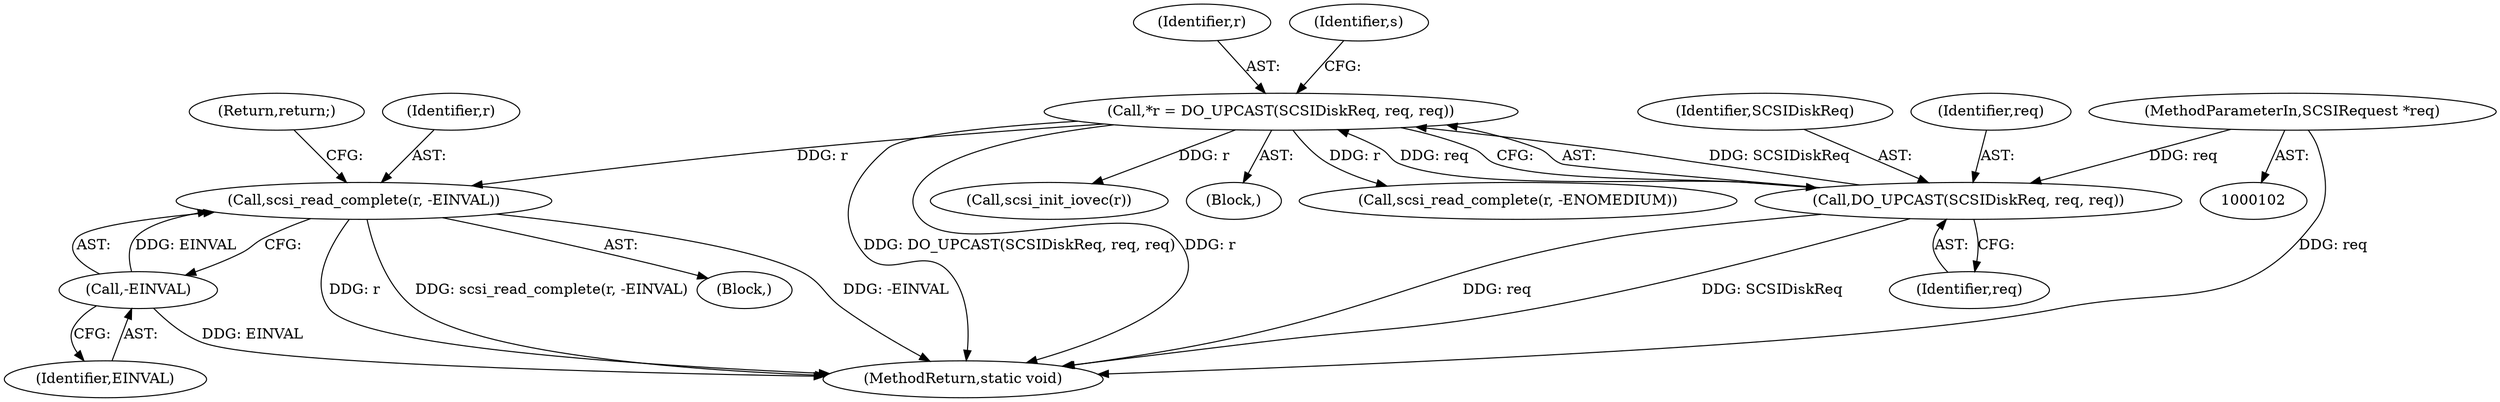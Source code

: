 digraph "0_qemu_103b40f51e4012b3b0ad20f615562a1806d7f49a_0@API" {
"1000197" [label="(Call,scsi_read_complete(r, -EINVAL))"];
"1000106" [label="(Call,*r = DO_UPCAST(SCSIDiskReq, req, req))"];
"1000108" [label="(Call,DO_UPCAST(SCSIDiskReq, req, req))"];
"1000103" [label="(MethodParameterIn,SCSIRequest *req)"];
"1000199" [label="(Call,-EINVAL)"];
"1000109" [label="(Identifier,SCSIDiskReq)"];
"1000201" [label="(Return,return;)"];
"1000194" [label="(Block,)"];
"1000213" [label="(Call,scsi_init_iovec(r))"];
"1000107" [label="(Identifier,r)"];
"1000114" [label="(Identifier,s)"];
"1000103" [label="(MethodParameterIn,SCSIRequest *req)"];
"1000198" [label="(Identifier,r)"];
"1000106" [label="(Call,*r = DO_UPCAST(SCSIDiskReq, req, req))"];
"1000111" [label="(Identifier,req)"];
"1000110" [label="(Identifier,req)"];
"1000260" [label="(MethodReturn,static void)"];
"1000104" [label="(Block,)"];
"1000199" [label="(Call,-EINVAL)"];
"1000207" [label="(Call,scsi_read_complete(r, -ENOMEDIUM))"];
"1000200" [label="(Identifier,EINVAL)"];
"1000108" [label="(Call,DO_UPCAST(SCSIDiskReq, req, req))"];
"1000197" [label="(Call,scsi_read_complete(r, -EINVAL))"];
"1000197" -> "1000194"  [label="AST: "];
"1000197" -> "1000199"  [label="CFG: "];
"1000198" -> "1000197"  [label="AST: "];
"1000199" -> "1000197"  [label="AST: "];
"1000201" -> "1000197"  [label="CFG: "];
"1000197" -> "1000260"  [label="DDG: scsi_read_complete(r, -EINVAL)"];
"1000197" -> "1000260"  [label="DDG: -EINVAL"];
"1000197" -> "1000260"  [label="DDG: r"];
"1000106" -> "1000197"  [label="DDG: r"];
"1000199" -> "1000197"  [label="DDG: EINVAL"];
"1000106" -> "1000104"  [label="AST: "];
"1000106" -> "1000108"  [label="CFG: "];
"1000107" -> "1000106"  [label="AST: "];
"1000108" -> "1000106"  [label="AST: "];
"1000114" -> "1000106"  [label="CFG: "];
"1000106" -> "1000260"  [label="DDG: DO_UPCAST(SCSIDiskReq, req, req)"];
"1000106" -> "1000260"  [label="DDG: r"];
"1000108" -> "1000106"  [label="DDG: SCSIDiskReq"];
"1000108" -> "1000106"  [label="DDG: req"];
"1000106" -> "1000207"  [label="DDG: r"];
"1000106" -> "1000213"  [label="DDG: r"];
"1000108" -> "1000111"  [label="CFG: "];
"1000109" -> "1000108"  [label="AST: "];
"1000110" -> "1000108"  [label="AST: "];
"1000111" -> "1000108"  [label="AST: "];
"1000108" -> "1000260"  [label="DDG: req"];
"1000108" -> "1000260"  [label="DDG: SCSIDiskReq"];
"1000103" -> "1000108"  [label="DDG: req"];
"1000103" -> "1000102"  [label="AST: "];
"1000103" -> "1000260"  [label="DDG: req"];
"1000199" -> "1000200"  [label="CFG: "];
"1000200" -> "1000199"  [label="AST: "];
"1000199" -> "1000260"  [label="DDG: EINVAL"];
}
